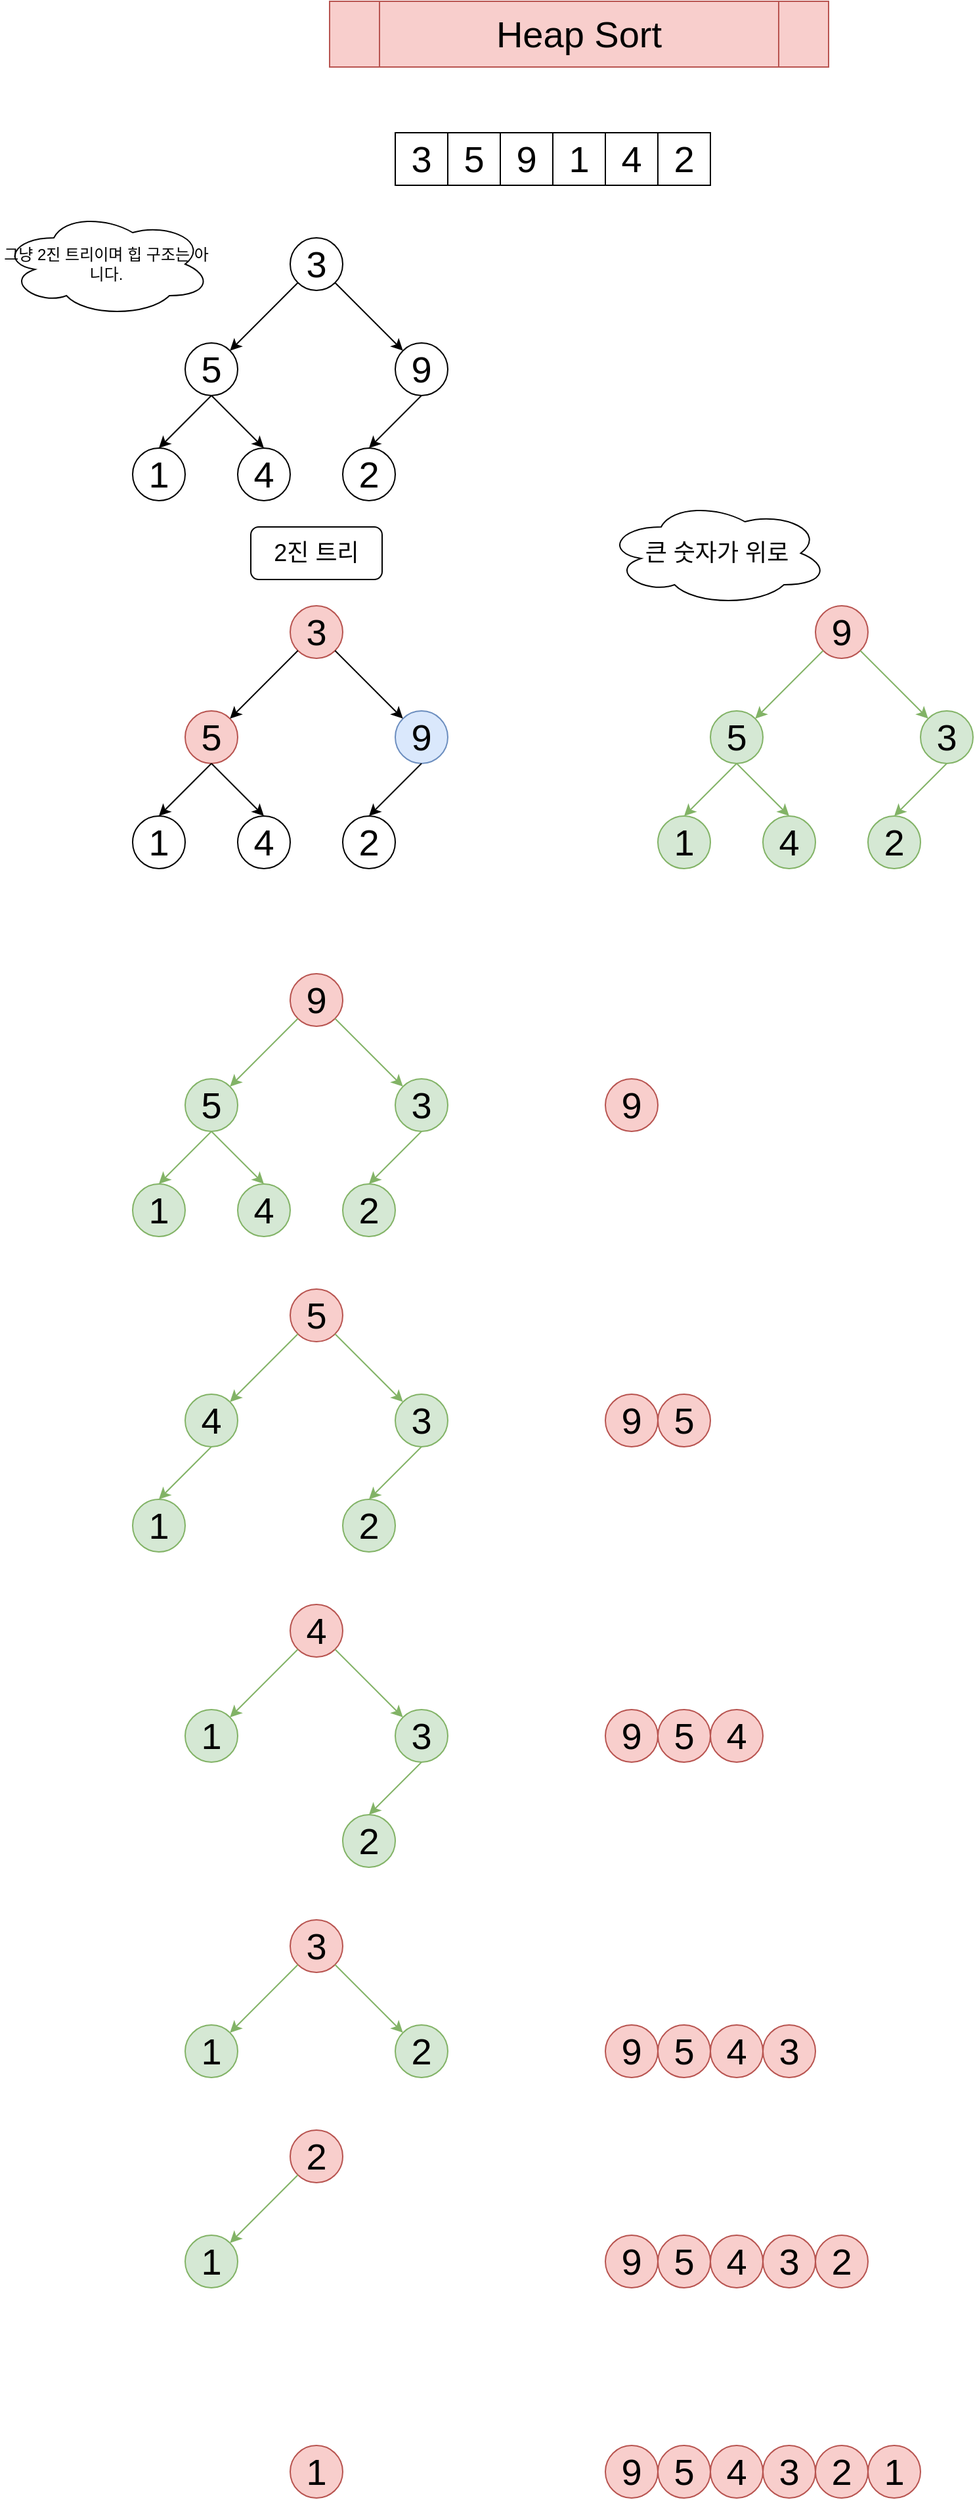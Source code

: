 <mxfile version="13.9.9" type="device"><diagram id="h3npi4VZK4-05ffbQThC" name="페이지-1"><mxGraphModel dx="1086" dy="806" grid="1" gridSize="10" guides="1" tooltips="1" connect="1" arrows="1" fold="1" page="1" pageScale="1" pageWidth="827" pageHeight="1169" math="0" shadow="0"><root><mxCell id="0"/><mxCell id="1" parent="0"/><mxCell id="9EahKdC90ov_wxVXfHAn-1" value="Heap Sort" style="shape=process;whiteSpace=wrap;html=1;backgroundOutline=1;fontSize=28;fillColor=#f8cecc;strokeColor=#b85450;" vertex="1" parent="1"><mxGeometry x="270" y="20" width="380" height="50" as="geometry"/></mxCell><mxCell id="9EahKdC90ov_wxVXfHAn-8" value="3" style="ellipse;whiteSpace=wrap;html=1;aspect=fixed;fontSize=28;" vertex="1" parent="1"><mxGeometry x="240" y="200" width="40" height="40" as="geometry"/></mxCell><mxCell id="9EahKdC90ov_wxVXfHAn-9" value="5" style="ellipse;whiteSpace=wrap;html=1;aspect=fixed;fontSize=28;" vertex="1" parent="1"><mxGeometry x="160" y="280" width="40" height="40" as="geometry"/></mxCell><mxCell id="9EahKdC90ov_wxVXfHAn-10" value="2" style="ellipse;whiteSpace=wrap;html=1;aspect=fixed;fontSize=28;" vertex="1" parent="1"><mxGeometry x="280" y="360" width="40" height="40" as="geometry"/></mxCell><mxCell id="9EahKdC90ov_wxVXfHAn-11" value="1" style="ellipse;whiteSpace=wrap;html=1;aspect=fixed;fontSize=28;" vertex="1" parent="1"><mxGeometry x="120" y="360" width="40" height="40" as="geometry"/></mxCell><mxCell id="9EahKdC90ov_wxVXfHAn-12" value="4" style="ellipse;whiteSpace=wrap;html=1;aspect=fixed;fontSize=28;" vertex="1" parent="1"><mxGeometry x="200" y="360" width="40" height="40" as="geometry"/></mxCell><mxCell id="9EahKdC90ov_wxVXfHAn-14" value="9" style="ellipse;whiteSpace=wrap;html=1;aspect=fixed;fontSize=28;" vertex="1" parent="1"><mxGeometry x="320" y="280" width="40" height="40" as="geometry"/></mxCell><mxCell id="9EahKdC90ov_wxVXfHAn-15" value="" style="group" vertex="1" connectable="0" parent="1"><mxGeometry x="320" y="120" width="240" height="40" as="geometry"/></mxCell><mxCell id="9EahKdC90ov_wxVXfHAn-2" value="3" style="rounded=0;whiteSpace=wrap;html=1;fontSize=28;" vertex="1" parent="9EahKdC90ov_wxVXfHAn-15"><mxGeometry width="40" height="40" as="geometry"/></mxCell><mxCell id="9EahKdC90ov_wxVXfHAn-3" value="5" style="rounded=0;whiteSpace=wrap;html=1;fontSize=28;" vertex="1" parent="9EahKdC90ov_wxVXfHAn-15"><mxGeometry x="40" width="40" height="40" as="geometry"/></mxCell><mxCell id="9EahKdC90ov_wxVXfHAn-4" value="9" style="rounded=0;whiteSpace=wrap;html=1;fontSize=28;" vertex="1" parent="9EahKdC90ov_wxVXfHAn-15"><mxGeometry x="80" width="40" height="40" as="geometry"/></mxCell><mxCell id="9EahKdC90ov_wxVXfHAn-5" value="1" style="rounded=0;whiteSpace=wrap;html=1;fontSize=28;" vertex="1" parent="9EahKdC90ov_wxVXfHAn-15"><mxGeometry x="120" width="40" height="40" as="geometry"/></mxCell><mxCell id="9EahKdC90ov_wxVXfHAn-6" value="4" style="rounded=0;whiteSpace=wrap;html=1;fontSize=28;" vertex="1" parent="9EahKdC90ov_wxVXfHAn-15"><mxGeometry x="160" width="40" height="40" as="geometry"/></mxCell><mxCell id="9EahKdC90ov_wxVXfHAn-7" value="2" style="rounded=0;whiteSpace=wrap;html=1;fontSize=28;" vertex="1" parent="9EahKdC90ov_wxVXfHAn-15"><mxGeometry x="200" width="40" height="40" as="geometry"/></mxCell><mxCell id="9EahKdC90ov_wxVXfHAn-16" value="" style="endArrow=classic;html=1;fontSize=28;exitX=0;exitY=1;exitDx=0;exitDy=0;entryX=1;entryY=0;entryDx=0;entryDy=0;" edge="1" parent="1" source="9EahKdC90ov_wxVXfHAn-8" target="9EahKdC90ov_wxVXfHAn-9"><mxGeometry width="50" height="50" relative="1" as="geometry"><mxPoint x="350" y="430" as="sourcePoint"/><mxPoint x="400" y="380" as="targetPoint"/></mxGeometry></mxCell><mxCell id="9EahKdC90ov_wxVXfHAn-18" value="" style="endArrow=classic;html=1;fontSize=28;exitX=0.5;exitY=1;exitDx=0;exitDy=0;entryX=0.5;entryY=0;entryDx=0;entryDy=0;" edge="1" parent="1" source="9EahKdC90ov_wxVXfHAn-9" target="9EahKdC90ov_wxVXfHAn-11"><mxGeometry width="50" height="50" relative="1" as="geometry"><mxPoint x="180" y="350" as="sourcePoint"/><mxPoint x="230" y="300" as="targetPoint"/></mxGeometry></mxCell><mxCell id="9EahKdC90ov_wxVXfHAn-19" value="" style="endArrow=classic;html=1;fontSize=28;exitX=1;exitY=1;exitDx=0;exitDy=0;entryX=0;entryY=0;entryDx=0;entryDy=0;" edge="1" parent="1" source="9EahKdC90ov_wxVXfHAn-8" target="9EahKdC90ov_wxVXfHAn-14"><mxGeometry width="50" height="50" relative="1" as="geometry"><mxPoint x="350" y="430" as="sourcePoint"/><mxPoint x="400" y="380" as="targetPoint"/></mxGeometry></mxCell><mxCell id="9EahKdC90ov_wxVXfHAn-20" value="" style="endArrow=classic;html=1;fontSize=28;exitX=0.5;exitY=1;exitDx=0;exitDy=0;entryX=0.5;entryY=0;entryDx=0;entryDy=0;" edge="1" parent="1" source="9EahKdC90ov_wxVXfHAn-14" target="9EahKdC90ov_wxVXfHAn-10"><mxGeometry width="50" height="50" relative="1" as="geometry"><mxPoint x="350" y="430" as="sourcePoint"/><mxPoint x="400" y="380" as="targetPoint"/></mxGeometry></mxCell><mxCell id="9EahKdC90ov_wxVXfHAn-22" value="" style="endArrow=classic;html=1;fontSize=28;exitX=0.5;exitY=1;exitDx=0;exitDy=0;entryX=0.5;entryY=0;entryDx=0;entryDy=0;" edge="1" parent="1" source="9EahKdC90ov_wxVXfHAn-9" target="9EahKdC90ov_wxVXfHAn-12"><mxGeometry width="50" height="50" relative="1" as="geometry"><mxPoint x="350" y="430" as="sourcePoint"/><mxPoint x="400" y="380" as="targetPoint"/></mxGeometry></mxCell><mxCell id="9EahKdC90ov_wxVXfHAn-24" value="그냥 2진 트리이며 힙 구조는 아니다." style="ellipse;shape=cloud;whiteSpace=wrap;html=1;fontSize=12;" vertex="1" parent="1"><mxGeometry x="20" y="180" width="160" height="80" as="geometry"/></mxCell><mxCell id="9EahKdC90ov_wxVXfHAn-25" value="2진 트리" style="rounded=1;whiteSpace=wrap;html=1;fontSize=18;" vertex="1" parent="1"><mxGeometry x="210" y="420" width="100" height="40" as="geometry"/></mxCell><mxCell id="9EahKdC90ov_wxVXfHAn-39" value="9" style="ellipse;whiteSpace=wrap;html=1;aspect=fixed;fontSize=28;fillColor=#f8cecc;strokeColor=#b85450;" vertex="1" parent="1"><mxGeometry x="640" y="480" width="40" height="40" as="geometry"/></mxCell><mxCell id="9EahKdC90ov_wxVXfHAn-40" value="5" style="ellipse;whiteSpace=wrap;html=1;aspect=fixed;fontSize=28;fillColor=#d5e8d4;strokeColor=#82b366;" vertex="1" parent="1"><mxGeometry x="560" y="560" width="40" height="40" as="geometry"/></mxCell><mxCell id="9EahKdC90ov_wxVXfHAn-41" value="2" style="ellipse;whiteSpace=wrap;html=1;aspect=fixed;fontSize=28;fillColor=#d5e8d4;strokeColor=#82b366;" vertex="1" parent="1"><mxGeometry x="680" y="640" width="40" height="40" as="geometry"/></mxCell><mxCell id="9EahKdC90ov_wxVXfHAn-42" value="1" style="ellipse;whiteSpace=wrap;html=1;aspect=fixed;fontSize=28;fillColor=#d5e8d4;strokeColor=#82b366;" vertex="1" parent="1"><mxGeometry x="520" y="640" width="40" height="40" as="geometry"/></mxCell><mxCell id="9EahKdC90ov_wxVXfHAn-43" value="4" style="ellipse;whiteSpace=wrap;html=1;aspect=fixed;fontSize=28;fillColor=#d5e8d4;strokeColor=#82b366;" vertex="1" parent="1"><mxGeometry x="600" y="640" width="40" height="40" as="geometry"/></mxCell><mxCell id="9EahKdC90ov_wxVXfHAn-44" value="3" style="ellipse;whiteSpace=wrap;html=1;aspect=fixed;fontSize=28;fillColor=#d5e8d4;strokeColor=#82b366;" vertex="1" parent="1"><mxGeometry x="720" y="560" width="40" height="40" as="geometry"/></mxCell><mxCell id="9EahKdC90ov_wxVXfHAn-45" value="" style="endArrow=classic;html=1;fontSize=28;exitX=0;exitY=1;exitDx=0;exitDy=0;entryX=1;entryY=0;entryDx=0;entryDy=0;fillColor=#d5e8d4;strokeColor=#82b366;" edge="1" source="9EahKdC90ov_wxVXfHAn-39" target="9EahKdC90ov_wxVXfHAn-40" parent="1"><mxGeometry width="50" height="50" relative="1" as="geometry"><mxPoint x="750" y="710" as="sourcePoint"/><mxPoint x="800" y="660" as="targetPoint"/></mxGeometry></mxCell><mxCell id="9EahKdC90ov_wxVXfHAn-46" value="" style="endArrow=classic;html=1;fontSize=28;exitX=0.5;exitY=1;exitDx=0;exitDy=0;entryX=0.5;entryY=0;entryDx=0;entryDy=0;fillColor=#d5e8d4;strokeColor=#82b366;" edge="1" source="9EahKdC90ov_wxVXfHAn-40" target="9EahKdC90ov_wxVXfHAn-42" parent="1"><mxGeometry width="50" height="50" relative="1" as="geometry"><mxPoint x="580" y="630" as="sourcePoint"/><mxPoint x="630" y="580" as="targetPoint"/></mxGeometry></mxCell><mxCell id="9EahKdC90ov_wxVXfHAn-47" value="" style="endArrow=classic;html=1;fontSize=28;exitX=1;exitY=1;exitDx=0;exitDy=0;entryX=0;entryY=0;entryDx=0;entryDy=0;fillColor=#d5e8d4;strokeColor=#82b366;" edge="1" source="9EahKdC90ov_wxVXfHAn-39" target="9EahKdC90ov_wxVXfHAn-44" parent="1"><mxGeometry width="50" height="50" relative="1" as="geometry"><mxPoint x="750" y="710" as="sourcePoint"/><mxPoint x="800" y="660" as="targetPoint"/></mxGeometry></mxCell><mxCell id="9EahKdC90ov_wxVXfHAn-48" value="" style="endArrow=classic;html=1;fontSize=28;exitX=0.5;exitY=1;exitDx=0;exitDy=0;entryX=0.5;entryY=0;entryDx=0;entryDy=0;fillColor=#d5e8d4;strokeColor=#82b366;" edge="1" source="9EahKdC90ov_wxVXfHAn-44" target="9EahKdC90ov_wxVXfHAn-41" parent="1"><mxGeometry width="50" height="50" relative="1" as="geometry"><mxPoint x="750" y="710" as="sourcePoint"/><mxPoint x="800" y="660" as="targetPoint"/></mxGeometry></mxCell><mxCell id="9EahKdC90ov_wxVXfHAn-49" value="" style="endArrow=classic;html=1;fontSize=28;exitX=0.5;exitY=1;exitDx=0;exitDy=0;entryX=0.5;entryY=0;entryDx=0;entryDy=0;fillColor=#d5e8d4;strokeColor=#82b366;" edge="1" source="9EahKdC90ov_wxVXfHAn-40" target="9EahKdC90ov_wxVXfHAn-43" parent="1"><mxGeometry width="50" height="50" relative="1" as="geometry"><mxPoint x="750" y="710" as="sourcePoint"/><mxPoint x="800" y="660" as="targetPoint"/></mxGeometry></mxCell><mxCell id="9EahKdC90ov_wxVXfHAn-50" value="3" style="ellipse;whiteSpace=wrap;html=1;aspect=fixed;fontSize=28;fillColor=#f8cecc;strokeColor=#b85450;" vertex="1" parent="1"><mxGeometry x="240" y="480" width="40" height="40" as="geometry"/></mxCell><mxCell id="9EahKdC90ov_wxVXfHAn-51" value="5" style="ellipse;whiteSpace=wrap;html=1;aspect=fixed;fontSize=28;fillColor=#f8cecc;strokeColor=#b85450;" vertex="1" parent="1"><mxGeometry x="160" y="560" width="40" height="40" as="geometry"/></mxCell><mxCell id="9EahKdC90ov_wxVXfHAn-52" value="2" style="ellipse;whiteSpace=wrap;html=1;aspect=fixed;fontSize=28;" vertex="1" parent="1"><mxGeometry x="280" y="640" width="40" height="40" as="geometry"/></mxCell><mxCell id="9EahKdC90ov_wxVXfHAn-53" value="1" style="ellipse;whiteSpace=wrap;html=1;aspect=fixed;fontSize=28;" vertex="1" parent="1"><mxGeometry x="120" y="640" width="40" height="40" as="geometry"/></mxCell><mxCell id="9EahKdC90ov_wxVXfHAn-54" value="4" style="ellipse;whiteSpace=wrap;html=1;aspect=fixed;fontSize=28;" vertex="1" parent="1"><mxGeometry x="200" y="640" width="40" height="40" as="geometry"/></mxCell><mxCell id="9EahKdC90ov_wxVXfHAn-55" value="9" style="ellipse;whiteSpace=wrap;html=1;aspect=fixed;fontSize=28;fillColor=#dae8fc;strokeColor=#6c8ebf;" vertex="1" parent="1"><mxGeometry x="320" y="560" width="40" height="40" as="geometry"/></mxCell><mxCell id="9EahKdC90ov_wxVXfHAn-56" value="" style="endArrow=classic;html=1;fontSize=28;exitX=0;exitY=1;exitDx=0;exitDy=0;entryX=1;entryY=0;entryDx=0;entryDy=0;" edge="1" source="9EahKdC90ov_wxVXfHAn-50" target="9EahKdC90ov_wxVXfHAn-51" parent="1"><mxGeometry width="50" height="50" relative="1" as="geometry"><mxPoint x="350" y="710" as="sourcePoint"/><mxPoint x="400" y="660" as="targetPoint"/></mxGeometry></mxCell><mxCell id="9EahKdC90ov_wxVXfHAn-57" value="" style="endArrow=classic;html=1;fontSize=28;exitX=0.5;exitY=1;exitDx=0;exitDy=0;entryX=0.5;entryY=0;entryDx=0;entryDy=0;" edge="1" source="9EahKdC90ov_wxVXfHAn-51" target="9EahKdC90ov_wxVXfHAn-53" parent="1"><mxGeometry width="50" height="50" relative="1" as="geometry"><mxPoint x="180" y="630" as="sourcePoint"/><mxPoint x="230" y="580" as="targetPoint"/></mxGeometry></mxCell><mxCell id="9EahKdC90ov_wxVXfHAn-58" value="" style="endArrow=classic;html=1;fontSize=28;exitX=1;exitY=1;exitDx=0;exitDy=0;entryX=0;entryY=0;entryDx=0;entryDy=0;" edge="1" source="9EahKdC90ov_wxVXfHAn-50" target="9EahKdC90ov_wxVXfHAn-55" parent="1"><mxGeometry width="50" height="50" relative="1" as="geometry"><mxPoint x="350" y="710" as="sourcePoint"/><mxPoint x="400" y="660" as="targetPoint"/></mxGeometry></mxCell><mxCell id="9EahKdC90ov_wxVXfHAn-59" value="" style="endArrow=classic;html=1;fontSize=28;exitX=0.5;exitY=1;exitDx=0;exitDy=0;entryX=0.5;entryY=0;entryDx=0;entryDy=0;" edge="1" source="9EahKdC90ov_wxVXfHAn-55" target="9EahKdC90ov_wxVXfHAn-52" parent="1"><mxGeometry width="50" height="50" relative="1" as="geometry"><mxPoint x="350" y="710" as="sourcePoint"/><mxPoint x="400" y="660" as="targetPoint"/></mxGeometry></mxCell><mxCell id="9EahKdC90ov_wxVXfHAn-60" value="" style="endArrow=classic;html=1;fontSize=28;exitX=0.5;exitY=1;exitDx=0;exitDy=0;entryX=0.5;entryY=0;entryDx=0;entryDy=0;" edge="1" source="9EahKdC90ov_wxVXfHAn-51" target="9EahKdC90ov_wxVXfHAn-54" parent="1"><mxGeometry width="50" height="50" relative="1" as="geometry"><mxPoint x="350" y="710" as="sourcePoint"/><mxPoint x="400" y="660" as="targetPoint"/></mxGeometry></mxCell><mxCell id="9EahKdC90ov_wxVXfHAn-61" value="큰 숫자가 위로" style="ellipse;shape=cloud;whiteSpace=wrap;html=1;fontSize=18;" vertex="1" parent="1"><mxGeometry x="480" y="400" width="170" height="80" as="geometry"/></mxCell><mxCell id="9EahKdC90ov_wxVXfHAn-62" value="9" style="ellipse;whiteSpace=wrap;html=1;aspect=fixed;fontSize=28;fillColor=#f8cecc;strokeColor=#b85450;" vertex="1" parent="1"><mxGeometry x="240" y="760" width="40" height="40" as="geometry"/></mxCell><mxCell id="9EahKdC90ov_wxVXfHAn-63" value="5" style="ellipse;whiteSpace=wrap;html=1;aspect=fixed;fontSize=28;fillColor=#d5e8d4;strokeColor=#82b366;" vertex="1" parent="1"><mxGeometry x="160" y="840" width="40" height="40" as="geometry"/></mxCell><mxCell id="9EahKdC90ov_wxVXfHAn-64" value="2" style="ellipse;whiteSpace=wrap;html=1;aspect=fixed;fontSize=28;fillColor=#d5e8d4;strokeColor=#82b366;" vertex="1" parent="1"><mxGeometry x="280" y="920" width="40" height="40" as="geometry"/></mxCell><mxCell id="9EahKdC90ov_wxVXfHAn-65" value="1" style="ellipse;whiteSpace=wrap;html=1;aspect=fixed;fontSize=28;fillColor=#d5e8d4;strokeColor=#82b366;" vertex="1" parent="1"><mxGeometry x="120" y="920" width="40" height="40" as="geometry"/></mxCell><mxCell id="9EahKdC90ov_wxVXfHAn-66" value="4" style="ellipse;whiteSpace=wrap;html=1;aspect=fixed;fontSize=28;fillColor=#d5e8d4;strokeColor=#82b366;" vertex="1" parent="1"><mxGeometry x="200" y="920" width="40" height="40" as="geometry"/></mxCell><mxCell id="9EahKdC90ov_wxVXfHAn-67" value="3" style="ellipse;whiteSpace=wrap;html=1;aspect=fixed;fontSize=28;fillColor=#d5e8d4;strokeColor=#82b366;" vertex="1" parent="1"><mxGeometry x="320" y="840" width="40" height="40" as="geometry"/></mxCell><mxCell id="9EahKdC90ov_wxVXfHAn-68" value="" style="endArrow=classic;html=1;fontSize=28;exitX=0;exitY=1;exitDx=0;exitDy=0;entryX=1;entryY=0;entryDx=0;entryDy=0;fillColor=#d5e8d4;strokeColor=#82b366;" edge="1" source="9EahKdC90ov_wxVXfHAn-62" target="9EahKdC90ov_wxVXfHAn-63" parent="1"><mxGeometry width="50" height="50" relative="1" as="geometry"><mxPoint x="350" y="990" as="sourcePoint"/><mxPoint x="400" y="940" as="targetPoint"/></mxGeometry></mxCell><mxCell id="9EahKdC90ov_wxVXfHAn-69" value="" style="endArrow=classic;html=1;fontSize=28;exitX=0.5;exitY=1;exitDx=0;exitDy=0;entryX=0.5;entryY=0;entryDx=0;entryDy=0;fillColor=#d5e8d4;strokeColor=#82b366;" edge="1" source="9EahKdC90ov_wxVXfHAn-63" target="9EahKdC90ov_wxVXfHAn-65" parent="1"><mxGeometry width="50" height="50" relative="1" as="geometry"><mxPoint x="180" y="910" as="sourcePoint"/><mxPoint x="230" y="860" as="targetPoint"/></mxGeometry></mxCell><mxCell id="9EahKdC90ov_wxVXfHAn-70" value="" style="endArrow=classic;html=1;fontSize=28;exitX=1;exitY=1;exitDx=0;exitDy=0;entryX=0;entryY=0;entryDx=0;entryDy=0;fillColor=#d5e8d4;strokeColor=#82b366;" edge="1" source="9EahKdC90ov_wxVXfHAn-62" target="9EahKdC90ov_wxVXfHAn-67" parent="1"><mxGeometry width="50" height="50" relative="1" as="geometry"><mxPoint x="350" y="990" as="sourcePoint"/><mxPoint x="400" y="940" as="targetPoint"/></mxGeometry></mxCell><mxCell id="9EahKdC90ov_wxVXfHAn-71" value="" style="endArrow=classic;html=1;fontSize=28;exitX=0.5;exitY=1;exitDx=0;exitDy=0;entryX=0.5;entryY=0;entryDx=0;entryDy=0;fillColor=#d5e8d4;strokeColor=#82b366;" edge="1" source="9EahKdC90ov_wxVXfHAn-67" target="9EahKdC90ov_wxVXfHAn-64" parent="1"><mxGeometry width="50" height="50" relative="1" as="geometry"><mxPoint x="350" y="990" as="sourcePoint"/><mxPoint x="400" y="940" as="targetPoint"/></mxGeometry></mxCell><mxCell id="9EahKdC90ov_wxVXfHAn-72" value="" style="endArrow=classic;html=1;fontSize=28;exitX=0.5;exitY=1;exitDx=0;exitDy=0;entryX=0.5;entryY=0;entryDx=0;entryDy=0;fillColor=#d5e8d4;strokeColor=#82b366;" edge="1" source="9EahKdC90ov_wxVXfHAn-63" target="9EahKdC90ov_wxVXfHAn-66" parent="1"><mxGeometry width="50" height="50" relative="1" as="geometry"><mxPoint x="350" y="990" as="sourcePoint"/><mxPoint x="400" y="940" as="targetPoint"/></mxGeometry></mxCell><mxCell id="9EahKdC90ov_wxVXfHAn-73" value="9" style="ellipse;whiteSpace=wrap;html=1;aspect=fixed;fontSize=28;fillColor=#f8cecc;strokeColor=#b85450;" vertex="1" parent="1"><mxGeometry x="480" y="840" width="40" height="40" as="geometry"/></mxCell><mxCell id="9EahKdC90ov_wxVXfHAn-74" value="5" style="ellipse;whiteSpace=wrap;html=1;aspect=fixed;fontSize=28;fillColor=#f8cecc;strokeColor=#b85450;" vertex="1" parent="1"><mxGeometry x="240" y="1000" width="40" height="40" as="geometry"/></mxCell><mxCell id="9EahKdC90ov_wxVXfHAn-75" value="4" style="ellipse;whiteSpace=wrap;html=1;aspect=fixed;fontSize=28;fillColor=#d5e8d4;strokeColor=#82b366;" vertex="1" parent="1"><mxGeometry x="160" y="1080" width="40" height="40" as="geometry"/></mxCell><mxCell id="9EahKdC90ov_wxVXfHAn-76" value="2" style="ellipse;whiteSpace=wrap;html=1;aspect=fixed;fontSize=28;fillColor=#d5e8d4;strokeColor=#82b366;" vertex="1" parent="1"><mxGeometry x="280" y="1160" width="40" height="40" as="geometry"/></mxCell><mxCell id="9EahKdC90ov_wxVXfHAn-77" value="1" style="ellipse;whiteSpace=wrap;html=1;aspect=fixed;fontSize=28;fillColor=#d5e8d4;strokeColor=#82b366;" vertex="1" parent="1"><mxGeometry x="120" y="1160" width="40" height="40" as="geometry"/></mxCell><mxCell id="9EahKdC90ov_wxVXfHAn-79" value="3" style="ellipse;whiteSpace=wrap;html=1;aspect=fixed;fontSize=28;fillColor=#d5e8d4;strokeColor=#82b366;" vertex="1" parent="1"><mxGeometry x="320" y="1080" width="40" height="40" as="geometry"/></mxCell><mxCell id="9EahKdC90ov_wxVXfHAn-80" value="" style="endArrow=classic;html=1;fontSize=28;exitX=0;exitY=1;exitDx=0;exitDy=0;entryX=1;entryY=0;entryDx=0;entryDy=0;fillColor=#d5e8d4;strokeColor=#82b366;" edge="1" source="9EahKdC90ov_wxVXfHAn-74" target="9EahKdC90ov_wxVXfHAn-75" parent="1"><mxGeometry width="50" height="50" relative="1" as="geometry"><mxPoint x="350" y="1230" as="sourcePoint"/><mxPoint x="400" y="1180" as="targetPoint"/></mxGeometry></mxCell><mxCell id="9EahKdC90ov_wxVXfHAn-81" value="" style="endArrow=classic;html=1;fontSize=28;exitX=0.5;exitY=1;exitDx=0;exitDy=0;entryX=0.5;entryY=0;entryDx=0;entryDy=0;fillColor=#d5e8d4;strokeColor=#82b366;" edge="1" source="9EahKdC90ov_wxVXfHAn-75" target="9EahKdC90ov_wxVXfHAn-77" parent="1"><mxGeometry width="50" height="50" relative="1" as="geometry"><mxPoint x="180" y="1150" as="sourcePoint"/><mxPoint x="230" y="1100" as="targetPoint"/></mxGeometry></mxCell><mxCell id="9EahKdC90ov_wxVXfHAn-82" value="" style="endArrow=classic;html=1;fontSize=28;exitX=1;exitY=1;exitDx=0;exitDy=0;entryX=0;entryY=0;entryDx=0;entryDy=0;fillColor=#d5e8d4;strokeColor=#82b366;" edge="1" source="9EahKdC90ov_wxVXfHAn-74" target="9EahKdC90ov_wxVXfHAn-79" parent="1"><mxGeometry width="50" height="50" relative="1" as="geometry"><mxPoint x="350" y="1230" as="sourcePoint"/><mxPoint x="400" y="1180" as="targetPoint"/></mxGeometry></mxCell><mxCell id="9EahKdC90ov_wxVXfHAn-83" value="" style="endArrow=classic;html=1;fontSize=28;exitX=0.5;exitY=1;exitDx=0;exitDy=0;entryX=0.5;entryY=0;entryDx=0;entryDy=0;fillColor=#d5e8d4;strokeColor=#82b366;" edge="1" source="9EahKdC90ov_wxVXfHAn-79" target="9EahKdC90ov_wxVXfHAn-76" parent="1"><mxGeometry width="50" height="50" relative="1" as="geometry"><mxPoint x="350" y="1230" as="sourcePoint"/><mxPoint x="400" y="1180" as="targetPoint"/></mxGeometry></mxCell><mxCell id="9EahKdC90ov_wxVXfHAn-85" value="5" style="ellipse;whiteSpace=wrap;html=1;aspect=fixed;fontSize=28;fillColor=#f8cecc;strokeColor=#b85450;" vertex="1" parent="1"><mxGeometry x="520" y="1080" width="40" height="40" as="geometry"/></mxCell><mxCell id="9EahKdC90ov_wxVXfHAn-86" value="9" style="ellipse;whiteSpace=wrap;html=1;aspect=fixed;fontSize=28;fillColor=#f8cecc;strokeColor=#b85450;" vertex="1" parent="1"><mxGeometry x="480" y="1080" width="40" height="40" as="geometry"/></mxCell><mxCell id="9EahKdC90ov_wxVXfHAn-87" value="4" style="ellipse;whiteSpace=wrap;html=1;aspect=fixed;fontSize=28;fillColor=#f8cecc;strokeColor=#b85450;" vertex="1" parent="1"><mxGeometry x="240" y="1240" width="40" height="40" as="geometry"/></mxCell><mxCell id="9EahKdC90ov_wxVXfHAn-88" value="1" style="ellipse;whiteSpace=wrap;html=1;aspect=fixed;fontSize=28;fillColor=#d5e8d4;strokeColor=#82b366;" vertex="1" parent="1"><mxGeometry x="160" y="1320" width="40" height="40" as="geometry"/></mxCell><mxCell id="9EahKdC90ov_wxVXfHAn-89" value="2" style="ellipse;whiteSpace=wrap;html=1;aspect=fixed;fontSize=28;fillColor=#d5e8d4;strokeColor=#82b366;" vertex="1" parent="1"><mxGeometry x="280" y="1400" width="40" height="40" as="geometry"/></mxCell><mxCell id="9EahKdC90ov_wxVXfHAn-91" value="3" style="ellipse;whiteSpace=wrap;html=1;aspect=fixed;fontSize=28;fillColor=#d5e8d4;strokeColor=#82b366;" vertex="1" parent="1"><mxGeometry x="320" y="1320" width="40" height="40" as="geometry"/></mxCell><mxCell id="9EahKdC90ov_wxVXfHAn-92" value="" style="endArrow=classic;html=1;fontSize=28;exitX=0;exitY=1;exitDx=0;exitDy=0;entryX=1;entryY=0;entryDx=0;entryDy=0;fillColor=#d5e8d4;strokeColor=#82b366;" edge="1" source="9EahKdC90ov_wxVXfHAn-87" target="9EahKdC90ov_wxVXfHAn-88" parent="1"><mxGeometry width="50" height="50" relative="1" as="geometry"><mxPoint x="350" y="1470" as="sourcePoint"/><mxPoint x="400" y="1420" as="targetPoint"/></mxGeometry></mxCell><mxCell id="9EahKdC90ov_wxVXfHAn-94" value="" style="endArrow=classic;html=1;fontSize=28;exitX=1;exitY=1;exitDx=0;exitDy=0;entryX=0;entryY=0;entryDx=0;entryDy=0;fillColor=#d5e8d4;strokeColor=#82b366;" edge="1" source="9EahKdC90ov_wxVXfHAn-87" target="9EahKdC90ov_wxVXfHAn-91" parent="1"><mxGeometry width="50" height="50" relative="1" as="geometry"><mxPoint x="350" y="1470" as="sourcePoint"/><mxPoint x="400" y="1420" as="targetPoint"/></mxGeometry></mxCell><mxCell id="9EahKdC90ov_wxVXfHAn-95" value="" style="endArrow=classic;html=1;fontSize=28;exitX=0.5;exitY=1;exitDx=0;exitDy=0;entryX=0.5;entryY=0;entryDx=0;entryDy=0;fillColor=#d5e8d4;strokeColor=#82b366;" edge="1" source="9EahKdC90ov_wxVXfHAn-91" target="9EahKdC90ov_wxVXfHAn-89" parent="1"><mxGeometry width="50" height="50" relative="1" as="geometry"><mxPoint x="350" y="1470" as="sourcePoint"/><mxPoint x="400" y="1420" as="targetPoint"/></mxGeometry></mxCell><mxCell id="9EahKdC90ov_wxVXfHAn-97" value="5" style="ellipse;whiteSpace=wrap;html=1;aspect=fixed;fontSize=28;fillColor=#f8cecc;strokeColor=#b85450;" vertex="1" parent="1"><mxGeometry x="520" y="1320" width="40" height="40" as="geometry"/></mxCell><mxCell id="9EahKdC90ov_wxVXfHAn-98" value="9" style="ellipse;whiteSpace=wrap;html=1;aspect=fixed;fontSize=28;fillColor=#f8cecc;strokeColor=#b85450;" vertex="1" parent="1"><mxGeometry x="480" y="1320" width="40" height="40" as="geometry"/></mxCell><mxCell id="9EahKdC90ov_wxVXfHAn-101" value="4" style="ellipse;whiteSpace=wrap;html=1;aspect=fixed;fontSize=28;fillColor=#f8cecc;strokeColor=#b85450;" vertex="1" parent="1"><mxGeometry x="560" y="1320" width="40" height="40" as="geometry"/></mxCell><mxCell id="9EahKdC90ov_wxVXfHAn-102" value="3" style="ellipse;whiteSpace=wrap;html=1;aspect=fixed;fontSize=28;fillColor=#f8cecc;strokeColor=#b85450;" vertex="1" parent="1"><mxGeometry x="240" y="1480" width="40" height="40" as="geometry"/></mxCell><mxCell id="9EahKdC90ov_wxVXfHAn-103" value="1" style="ellipse;whiteSpace=wrap;html=1;aspect=fixed;fontSize=28;fillColor=#d5e8d4;strokeColor=#82b366;" vertex="1" parent="1"><mxGeometry x="160" y="1560" width="40" height="40" as="geometry"/></mxCell><mxCell id="9EahKdC90ov_wxVXfHAn-105" value="2" style="ellipse;whiteSpace=wrap;html=1;aspect=fixed;fontSize=28;fillColor=#d5e8d4;strokeColor=#82b366;" vertex="1" parent="1"><mxGeometry x="320" y="1560" width="40" height="40" as="geometry"/></mxCell><mxCell id="9EahKdC90ov_wxVXfHAn-106" value="" style="endArrow=classic;html=1;fontSize=28;exitX=0;exitY=1;exitDx=0;exitDy=0;entryX=1;entryY=0;entryDx=0;entryDy=0;fillColor=#d5e8d4;strokeColor=#82b366;" edge="1" source="9EahKdC90ov_wxVXfHAn-102" target="9EahKdC90ov_wxVXfHAn-103" parent="1"><mxGeometry width="50" height="50" relative="1" as="geometry"><mxPoint x="350" y="1710" as="sourcePoint"/><mxPoint x="400" y="1660" as="targetPoint"/></mxGeometry></mxCell><mxCell id="9EahKdC90ov_wxVXfHAn-107" value="" style="endArrow=classic;html=1;fontSize=28;exitX=1;exitY=1;exitDx=0;exitDy=0;entryX=0;entryY=0;entryDx=0;entryDy=0;fillColor=#d5e8d4;strokeColor=#82b366;" edge="1" source="9EahKdC90ov_wxVXfHAn-102" target="9EahKdC90ov_wxVXfHAn-105" parent="1"><mxGeometry width="50" height="50" relative="1" as="geometry"><mxPoint x="350" y="1710" as="sourcePoint"/><mxPoint x="400" y="1660" as="targetPoint"/></mxGeometry></mxCell><mxCell id="9EahKdC90ov_wxVXfHAn-109" value="5" style="ellipse;whiteSpace=wrap;html=1;aspect=fixed;fontSize=28;fillColor=#f8cecc;strokeColor=#b85450;" vertex="1" parent="1"><mxGeometry x="520" y="1560" width="40" height="40" as="geometry"/></mxCell><mxCell id="9EahKdC90ov_wxVXfHAn-110" value="9" style="ellipse;whiteSpace=wrap;html=1;aspect=fixed;fontSize=28;fillColor=#f8cecc;strokeColor=#b85450;" vertex="1" parent="1"><mxGeometry x="480" y="1560" width="40" height="40" as="geometry"/></mxCell><mxCell id="9EahKdC90ov_wxVXfHAn-111" value="4" style="ellipse;whiteSpace=wrap;html=1;aspect=fixed;fontSize=28;fillColor=#f8cecc;strokeColor=#b85450;" vertex="1" parent="1"><mxGeometry x="560" y="1560" width="40" height="40" as="geometry"/></mxCell><mxCell id="9EahKdC90ov_wxVXfHAn-112" value="3" style="ellipse;whiteSpace=wrap;html=1;aspect=fixed;fontSize=28;fillColor=#f8cecc;strokeColor=#b85450;" vertex="1" parent="1"><mxGeometry x="600" y="1560" width="40" height="40" as="geometry"/></mxCell><mxCell id="9EahKdC90ov_wxVXfHAn-113" value="2" style="ellipse;whiteSpace=wrap;html=1;aspect=fixed;fontSize=28;fillColor=#f8cecc;strokeColor=#b85450;" vertex="1" parent="1"><mxGeometry x="240" y="1640" width="40" height="40" as="geometry"/></mxCell><mxCell id="9EahKdC90ov_wxVXfHAn-114" value="1" style="ellipse;whiteSpace=wrap;html=1;aspect=fixed;fontSize=28;fillColor=#d5e8d4;strokeColor=#82b366;" vertex="1" parent="1"><mxGeometry x="160" y="1720" width="40" height="40" as="geometry"/></mxCell><mxCell id="9EahKdC90ov_wxVXfHAn-116" value="" style="endArrow=classic;html=1;fontSize=28;exitX=0;exitY=1;exitDx=0;exitDy=0;entryX=1;entryY=0;entryDx=0;entryDy=0;fillColor=#d5e8d4;strokeColor=#82b366;" edge="1" source="9EahKdC90ov_wxVXfHAn-113" target="9EahKdC90ov_wxVXfHAn-114" parent="1"><mxGeometry width="50" height="50" relative="1" as="geometry"><mxPoint x="350" y="1870" as="sourcePoint"/><mxPoint x="400" y="1820" as="targetPoint"/></mxGeometry></mxCell><mxCell id="9EahKdC90ov_wxVXfHAn-118" value="5" style="ellipse;whiteSpace=wrap;html=1;aspect=fixed;fontSize=28;fillColor=#f8cecc;strokeColor=#b85450;" vertex="1" parent="1"><mxGeometry x="520" y="1720" width="40" height="40" as="geometry"/></mxCell><mxCell id="9EahKdC90ov_wxVXfHAn-119" value="9" style="ellipse;whiteSpace=wrap;html=1;aspect=fixed;fontSize=28;fillColor=#f8cecc;strokeColor=#b85450;" vertex="1" parent="1"><mxGeometry x="480" y="1720" width="40" height="40" as="geometry"/></mxCell><mxCell id="9EahKdC90ov_wxVXfHAn-120" value="4" style="ellipse;whiteSpace=wrap;html=1;aspect=fixed;fontSize=28;fillColor=#f8cecc;strokeColor=#b85450;" vertex="1" parent="1"><mxGeometry x="560" y="1720" width="40" height="40" as="geometry"/></mxCell><mxCell id="9EahKdC90ov_wxVXfHAn-121" value="3" style="ellipse;whiteSpace=wrap;html=1;aspect=fixed;fontSize=28;fillColor=#f8cecc;strokeColor=#b85450;" vertex="1" parent="1"><mxGeometry x="600" y="1720" width="40" height="40" as="geometry"/></mxCell><mxCell id="9EahKdC90ov_wxVXfHAn-122" value="2" style="ellipse;whiteSpace=wrap;html=1;aspect=fixed;fontSize=28;fillColor=#f8cecc;strokeColor=#b85450;" vertex="1" parent="1"><mxGeometry x="640" y="1720" width="40" height="40" as="geometry"/></mxCell><mxCell id="9EahKdC90ov_wxVXfHAn-123" value="1" style="ellipse;whiteSpace=wrap;html=1;aspect=fixed;fontSize=28;fillColor=#f8cecc;strokeColor=#b85450;" vertex="1" parent="1"><mxGeometry x="240" y="1880" width="40" height="40" as="geometry"/></mxCell><mxCell id="9EahKdC90ov_wxVXfHAn-126" value="1" style="ellipse;whiteSpace=wrap;html=1;aspect=fixed;fontSize=28;fillColor=#f8cecc;strokeColor=#b85450;" vertex="1" parent="1"><mxGeometry x="680" y="1880" width="40" height="40" as="geometry"/></mxCell><mxCell id="9EahKdC90ov_wxVXfHAn-128" value="5" style="ellipse;whiteSpace=wrap;html=1;aspect=fixed;fontSize=28;fillColor=#f8cecc;strokeColor=#b85450;" vertex="1" parent="1"><mxGeometry x="520" y="1880" width="40" height="40" as="geometry"/></mxCell><mxCell id="9EahKdC90ov_wxVXfHAn-129" value="9" style="ellipse;whiteSpace=wrap;html=1;aspect=fixed;fontSize=28;fillColor=#f8cecc;strokeColor=#b85450;" vertex="1" parent="1"><mxGeometry x="480" y="1880" width="40" height="40" as="geometry"/></mxCell><mxCell id="9EahKdC90ov_wxVXfHAn-130" value="4" style="ellipse;whiteSpace=wrap;html=1;aspect=fixed;fontSize=28;fillColor=#f8cecc;strokeColor=#b85450;" vertex="1" parent="1"><mxGeometry x="560" y="1880" width="40" height="40" as="geometry"/></mxCell><mxCell id="9EahKdC90ov_wxVXfHAn-131" value="3" style="ellipse;whiteSpace=wrap;html=1;aspect=fixed;fontSize=28;fillColor=#f8cecc;strokeColor=#b85450;" vertex="1" parent="1"><mxGeometry x="600" y="1880" width="40" height="40" as="geometry"/></mxCell><mxCell id="9EahKdC90ov_wxVXfHAn-132" value="2" style="ellipse;whiteSpace=wrap;html=1;aspect=fixed;fontSize=28;fillColor=#f8cecc;strokeColor=#b85450;" vertex="1" parent="1"><mxGeometry x="640" y="1880" width="40" height="40" as="geometry"/></mxCell></root></mxGraphModel></diagram></mxfile>